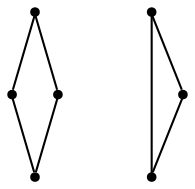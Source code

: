 graph {
  node [shape=point,comment="{\"directed\":false,\"doi\":\"10.1007/978-3-642-11805-0_15\",\"figure\":\"5\"}"]

  v0 [pos="1191.4870278469352,686.2333426735618"]
  v1 [pos="1124.912602056459,759.5162832086737"]
  v2 [pos="1053.4156384224113,606.4773053255948"]
  v3 [pos="1052.8985849690991,778.9368456753817"]
  v4 [pos="967.9354217706725,550.3642642628064"]
  v5 [pos="967.1556741137837,805.3495560385963"]
  v6 [pos="763.9222359147183,806.0341615850275"]

  v0 -- v1 [id="-3",pos="1191.4870278469352,686.2333426735618 1124.912602056459,759.5162832086737 1124.912602056459,759.5162832086737 1124.912602056459,759.5162832086737"]
  v0 -- v2 [id="-6",pos="1191.4870278469352,686.2333426735618 1147.132189231695,602.2798668601296 1147.132189231695,602.2798668601296 1147.132189231695,602.2798668601296 1053.4156384224113,606.4773053255948 1053.4156384224113,606.4773053255948 1053.4156384224113,606.4773053255948"]
  v6 -- v4 [id="-21",pos="763.9222359147183,806.0341615850275 762.7129836326421,548.1810187599875 762.7129836326421,548.1810187599875 762.7129836326421,548.1810187599875 967.9354217706725,550.3642642628064 967.9354217706725,550.3642642628064 967.9354217706725,550.3642642628064"]
  v6 -- v5 [id="-26",pos="763.9222359147183,806.0341615850275 967.1556741137837,805.3495560385963 967.1556741137837,805.3495560385963 967.1556741137837,805.3495560385963"]
  v1 -- v3 [id="-35",pos="1124.912602056459,759.5162832086737 1052.8985849690991,778.9368456753817 1052.8985849690991,778.9368456753817 1052.8985849690991,778.9368456753817"]
  v5 -- v4 [id="-71",pos="967.1556741137837,805.3495560385963 967.9354217706725,550.3642642628064 967.9354217706725,550.3642642628064 967.9354217706725,550.3642642628064"]
  v2 -- v3 [id="-78",pos="1053.4156384224113,606.4773053255948 1052.8985849690991,778.9368456753817 1052.8985849690991,778.9368456753817 1052.8985849690991,778.9368456753817"]
}
